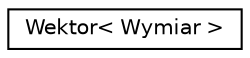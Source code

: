 digraph "Graphical Class Hierarchy"
{
  edge [fontname="Helvetica",fontsize="10",labelfontname="Helvetica",labelfontsize="10"];
  node [fontname="Helvetica",fontsize="10",shape=record];
  rankdir="LR";
  Node0 [label="Wektor\< Wymiar \>",height=0.2,width=0.4,color="black", fillcolor="white", style="filled",URL="$class_wektor.html"];
}

